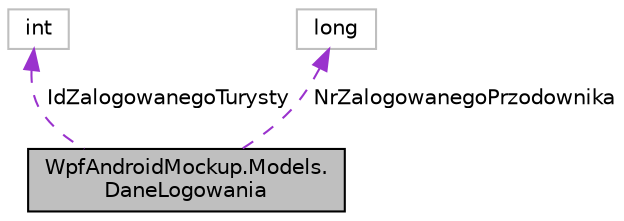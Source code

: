 digraph "WpfAndroidMockup.Models.DaneLogowania"
{
 // INTERACTIVE_SVG=YES
  edge [fontname="Helvetica",fontsize="10",labelfontname="Helvetica",labelfontsize="10"];
  node [fontname="Helvetica",fontsize="10",shape=record];
  Node1 [label="WpfAndroidMockup.Models.\lDaneLogowania",height=0.2,width=0.4,color="black", fillcolor="grey75", style="filled", fontcolor="black"];
  Node2 -> Node1 [dir="back",color="darkorchid3",fontsize="10",style="dashed",label=" IdZalogowanegoTurysty" ,fontname="Helvetica"];
  Node2 [label="int",height=0.2,width=0.4,color="grey75", fillcolor="white", style="filled"];
  Node3 -> Node1 [dir="back",color="darkorchid3",fontsize="10",style="dashed",label=" NrZalogowanegoPrzodownika" ,fontname="Helvetica"];
  Node3 [label="long",height=0.2,width=0.4,color="grey75", fillcolor="white", style="filled"];
}
